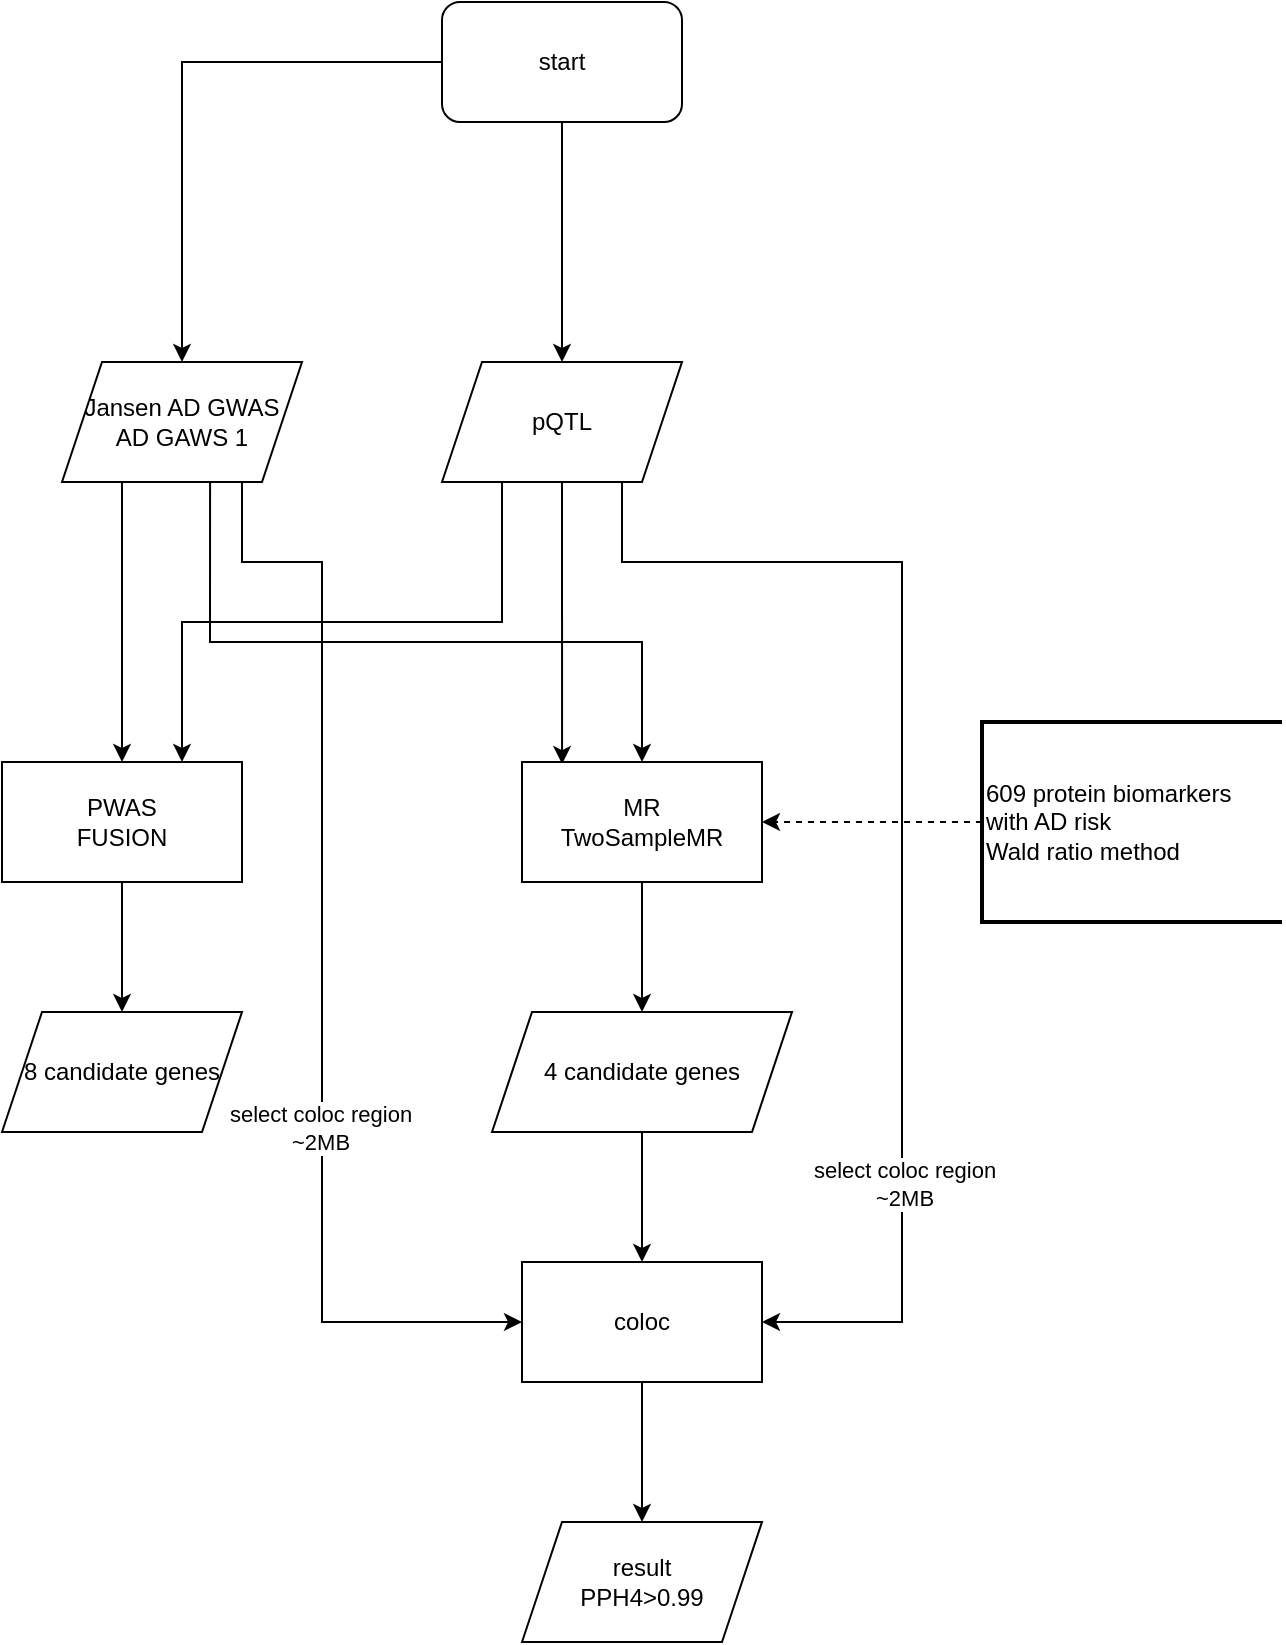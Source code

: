 <mxfile version="17.4.5" type="github">
  <diagram id="C5RBs43oDa-KdzZeNtuy" name="Page-1">
    <mxGraphModel dx="874" dy="704" grid="1" gridSize="10" guides="1" tooltips="1" connect="1" arrows="1" fold="1" page="1" pageScale="1" pageWidth="827" pageHeight="1169" math="0" shadow="0">
      <root>
        <mxCell id="WIyWlLk6GJQsqaUBKTNV-0" />
        <mxCell id="WIyWlLk6GJQsqaUBKTNV-1" parent="WIyWlLk6GJQsqaUBKTNV-0" />
        <mxCell id="b5x5zq-C0NA6eLeGphmM-44" style="edgeStyle=orthogonalEdgeStyle;rounded=0;orthogonalLoop=1;jettySize=auto;html=1;exitX=0.617;exitY=0.983;exitDx=0;exitDy=0;entryX=0.5;entryY=0;entryDx=0;entryDy=0;exitPerimeter=0;" parent="WIyWlLk6GJQsqaUBKTNV-1" source="b5x5zq-C0NA6eLeGphmM-25" target="b5x5zq-C0NA6eLeGphmM-43" edge="1">
          <mxGeometry relative="1" as="geometry">
            <Array as="points">
              <mxPoint x="224" y="520" />
              <mxPoint x="440" y="520" />
            </Array>
          </mxGeometry>
        </mxCell>
        <mxCell id="b5x5zq-C0NA6eLeGphmM-46" style="edgeStyle=orthogonalEdgeStyle;rounded=0;orthogonalLoop=1;jettySize=auto;html=1;exitX=0.25;exitY=1;exitDx=0;exitDy=0;" parent="WIyWlLk6GJQsqaUBKTNV-1" source="b5x5zq-C0NA6eLeGphmM-25" target="b5x5zq-C0NA6eLeGphmM-27" edge="1">
          <mxGeometry relative="1" as="geometry" />
        </mxCell>
        <mxCell id="b5x5zq-C0NA6eLeGphmM-60" style="edgeStyle=orthogonalEdgeStyle;rounded=0;orthogonalLoop=1;jettySize=auto;html=1;exitX=0.75;exitY=1;exitDx=0;exitDy=0;entryX=0;entryY=0.5;entryDx=0;entryDy=0;" parent="WIyWlLk6GJQsqaUBKTNV-1" source="b5x5zq-C0NA6eLeGphmM-25" target="b5x5zq-C0NA6eLeGphmM-56" edge="1">
          <mxGeometry relative="1" as="geometry">
            <Array as="points">
              <mxPoint x="240" y="480" />
              <mxPoint x="280" y="480" />
              <mxPoint x="280" y="860" />
            </Array>
          </mxGeometry>
        </mxCell>
        <mxCell id="afPZuoUvdrWcWSSmS6JG-0" value="select coloc region&lt;br&gt;~2MB" style="edgeLabel;html=1;align=center;verticalAlign=middle;resizable=0;points=[];" vertex="1" connectable="0" parent="b5x5zq-C0NA6eLeGphmM-60">
          <mxGeometry x="0.296" y="-1" relative="1" as="geometry">
            <mxPoint as="offset" />
          </mxGeometry>
        </mxCell>
        <mxCell id="b5x5zq-C0NA6eLeGphmM-25" value="&lt;span&gt;Jansen AD GWAS&lt;/span&gt;&lt;br&gt;&lt;span&gt;AD GAWS 1&lt;/span&gt;" style="shape=parallelogram;perimeter=parallelogramPerimeter;whiteSpace=wrap;html=1;fixedSize=1;" parent="WIyWlLk6GJQsqaUBKTNV-1" vertex="1">
          <mxGeometry x="150" y="380" width="120" height="60" as="geometry" />
        </mxCell>
        <mxCell id="b5x5zq-C0NA6eLeGphmM-37" style="edgeStyle=orthogonalEdgeStyle;rounded=0;orthogonalLoop=1;jettySize=auto;html=1;" parent="WIyWlLk6GJQsqaUBKTNV-1" source="b5x5zq-C0NA6eLeGphmM-27" target="b5x5zq-C0NA6eLeGphmM-35" edge="1">
          <mxGeometry relative="1" as="geometry" />
        </mxCell>
        <mxCell id="b5x5zq-C0NA6eLeGphmM-27" value="PWAS&lt;br&gt;FUSION" style="rounded=0;whiteSpace=wrap;html=1;" parent="WIyWlLk6GJQsqaUBKTNV-1" vertex="1">
          <mxGeometry x="120" y="580" width="120" height="60" as="geometry" />
        </mxCell>
        <mxCell id="b5x5zq-C0NA6eLeGphmM-32" style="edgeStyle=orthogonalEdgeStyle;rounded=0;orthogonalLoop=1;jettySize=auto;html=1;exitX=0.25;exitY=1;exitDx=0;exitDy=0;entryX=0.75;entryY=0;entryDx=0;entryDy=0;" parent="WIyWlLk6GJQsqaUBKTNV-1" source="b5x5zq-C0NA6eLeGphmM-29" target="b5x5zq-C0NA6eLeGphmM-27" edge="1">
          <mxGeometry relative="1" as="geometry" />
        </mxCell>
        <mxCell id="b5x5zq-C0NA6eLeGphmM-49" style="edgeStyle=orthogonalEdgeStyle;rounded=0;orthogonalLoop=1;jettySize=auto;html=1;exitX=0.5;exitY=1;exitDx=0;exitDy=0;entryX=0.167;entryY=0.017;entryDx=0;entryDy=0;entryPerimeter=0;" parent="WIyWlLk6GJQsqaUBKTNV-1" source="b5x5zq-C0NA6eLeGphmM-29" target="b5x5zq-C0NA6eLeGphmM-43" edge="1">
          <mxGeometry relative="1" as="geometry" />
        </mxCell>
        <mxCell id="b5x5zq-C0NA6eLeGphmM-59" style="edgeStyle=orthogonalEdgeStyle;rounded=0;orthogonalLoop=1;jettySize=auto;html=1;exitX=0.75;exitY=1;exitDx=0;exitDy=0;entryX=1;entryY=0.5;entryDx=0;entryDy=0;" parent="WIyWlLk6GJQsqaUBKTNV-1" source="b5x5zq-C0NA6eLeGphmM-29" target="b5x5zq-C0NA6eLeGphmM-56" edge="1">
          <mxGeometry relative="1" as="geometry">
            <Array as="points">
              <mxPoint x="430" y="480" />
              <mxPoint x="570" y="480" />
              <mxPoint x="570" y="860" />
            </Array>
          </mxGeometry>
        </mxCell>
        <mxCell id="afPZuoUvdrWcWSSmS6JG-1" value="select coloc region&lt;br&gt;~2MB" style="edgeLabel;html=1;align=center;verticalAlign=middle;resizable=0;points=[];" vertex="1" connectable="0" parent="b5x5zq-C0NA6eLeGphmM-59">
          <mxGeometry x="0.559" y="1" relative="1" as="geometry">
            <mxPoint as="offset" />
          </mxGeometry>
        </mxCell>
        <mxCell id="b5x5zq-C0NA6eLeGphmM-29" value="pQTL" style="shape=parallelogram;perimeter=parallelogramPerimeter;whiteSpace=wrap;html=1;fixedSize=1;" parent="WIyWlLk6GJQsqaUBKTNV-1" vertex="1">
          <mxGeometry x="340" y="380" width="120" height="60" as="geometry" />
        </mxCell>
        <mxCell id="b5x5zq-C0NA6eLeGphmM-35" value="&lt;span&gt;8 candidate genes&lt;/span&gt;" style="shape=parallelogram;perimeter=parallelogramPerimeter;whiteSpace=wrap;html=1;fixedSize=1;" parent="WIyWlLk6GJQsqaUBKTNV-1" vertex="1">
          <mxGeometry x="120" y="705" width="120" height="60" as="geometry" />
        </mxCell>
        <mxCell id="b5x5zq-C0NA6eLeGphmM-40" style="edgeStyle=orthogonalEdgeStyle;rounded=0;orthogonalLoop=1;jettySize=auto;html=1;" parent="WIyWlLk6GJQsqaUBKTNV-1" source="b5x5zq-C0NA6eLeGphmM-39" target="b5x5zq-C0NA6eLeGphmM-25" edge="1">
          <mxGeometry relative="1" as="geometry" />
        </mxCell>
        <mxCell id="b5x5zq-C0NA6eLeGphmM-41" style="edgeStyle=orthogonalEdgeStyle;rounded=0;orthogonalLoop=1;jettySize=auto;html=1;" parent="WIyWlLk6GJQsqaUBKTNV-1" source="b5x5zq-C0NA6eLeGphmM-39" target="b5x5zq-C0NA6eLeGphmM-29" edge="1">
          <mxGeometry relative="1" as="geometry" />
        </mxCell>
        <mxCell id="b5x5zq-C0NA6eLeGphmM-39" value="start" style="rounded=1;whiteSpace=wrap;html=1;" parent="WIyWlLk6GJQsqaUBKTNV-1" vertex="1">
          <mxGeometry x="340" y="200" width="120" height="60" as="geometry" />
        </mxCell>
        <mxCell id="b5x5zq-C0NA6eLeGphmM-47" style="edgeStyle=orthogonalEdgeStyle;rounded=0;orthogonalLoop=1;jettySize=auto;html=1;entryX=0.5;entryY=0;entryDx=0;entryDy=0;" parent="WIyWlLk6GJQsqaUBKTNV-1" source="b5x5zq-C0NA6eLeGphmM-43" target="b5x5zq-C0NA6eLeGphmM-48" edge="1">
          <mxGeometry relative="1" as="geometry">
            <mxPoint x="460" y="670" as="targetPoint" />
          </mxGeometry>
        </mxCell>
        <mxCell id="b5x5zq-C0NA6eLeGphmM-43" value="MR&lt;br&gt;TwoSampleMR" style="rounded=0;whiteSpace=wrap;html=1;" parent="WIyWlLk6GJQsqaUBKTNV-1" vertex="1">
          <mxGeometry x="380" y="580" width="120" height="60" as="geometry" />
        </mxCell>
        <mxCell id="b5x5zq-C0NA6eLeGphmM-54" style="edgeStyle=orthogonalEdgeStyle;rounded=0;orthogonalLoop=1;jettySize=auto;html=1;" parent="WIyWlLk6GJQsqaUBKTNV-1" source="b5x5zq-C0NA6eLeGphmM-48" edge="1">
          <mxGeometry relative="1" as="geometry">
            <mxPoint x="440" y="830" as="targetPoint" />
          </mxGeometry>
        </mxCell>
        <mxCell id="b5x5zq-C0NA6eLeGphmM-48" value="4 candidate genes" style="shape=parallelogram;perimeter=parallelogramPerimeter;whiteSpace=wrap;html=1;fixedSize=1;" parent="WIyWlLk6GJQsqaUBKTNV-1" vertex="1">
          <mxGeometry x="365" y="705" width="150" height="60" as="geometry" />
        </mxCell>
        <mxCell id="b5x5zq-C0NA6eLeGphmM-51" style="edgeStyle=orthogonalEdgeStyle;rounded=0;orthogonalLoop=1;jettySize=auto;html=1;entryX=1;entryY=0.5;entryDx=0;entryDy=0;dashed=1;" parent="WIyWlLk6GJQsqaUBKTNV-1" source="b5x5zq-C0NA6eLeGphmM-50" target="b5x5zq-C0NA6eLeGphmM-43" edge="1">
          <mxGeometry relative="1" as="geometry" />
        </mxCell>
        <mxCell id="b5x5zq-C0NA6eLeGphmM-50" value="&lt;span style=&quot;text-align: center&quot;&gt;609 protein biomarkers&amp;nbsp;&lt;/span&gt;&lt;br style=&quot;text-align: center&quot;&gt;&lt;span style=&quot;text-align: center&quot;&gt;with AD risk&lt;/span&gt;&lt;br&gt;Wald ratio method" style="strokeWidth=2;html=1;shape=mxgraph.flowchart.annotation_1;align=left;pointerEvents=1;" parent="WIyWlLk6GJQsqaUBKTNV-1" vertex="1">
          <mxGeometry x="610" y="560" width="150" height="100" as="geometry" />
        </mxCell>
        <mxCell id="afPZuoUvdrWcWSSmS6JG-4" style="edgeStyle=orthogonalEdgeStyle;rounded=0;orthogonalLoop=1;jettySize=auto;html=1;entryX=0.5;entryY=0;entryDx=0;entryDy=0;" edge="1" parent="WIyWlLk6GJQsqaUBKTNV-1" source="b5x5zq-C0NA6eLeGphmM-56" target="afPZuoUvdrWcWSSmS6JG-3">
          <mxGeometry relative="1" as="geometry" />
        </mxCell>
        <mxCell id="b5x5zq-C0NA6eLeGphmM-56" value="coloc" style="rounded=0;whiteSpace=wrap;html=1;" parent="WIyWlLk6GJQsqaUBKTNV-1" vertex="1">
          <mxGeometry x="380" y="830" width="120" height="60" as="geometry" />
        </mxCell>
        <mxCell id="afPZuoUvdrWcWSSmS6JG-3" value="result&lt;br&gt;PPH4&amp;gt;0.99" style="shape=parallelogram;perimeter=parallelogramPerimeter;whiteSpace=wrap;html=1;fixedSize=1;" vertex="1" parent="WIyWlLk6GJQsqaUBKTNV-1">
          <mxGeometry x="380" y="960" width="120" height="60" as="geometry" />
        </mxCell>
      </root>
    </mxGraphModel>
  </diagram>
</mxfile>
